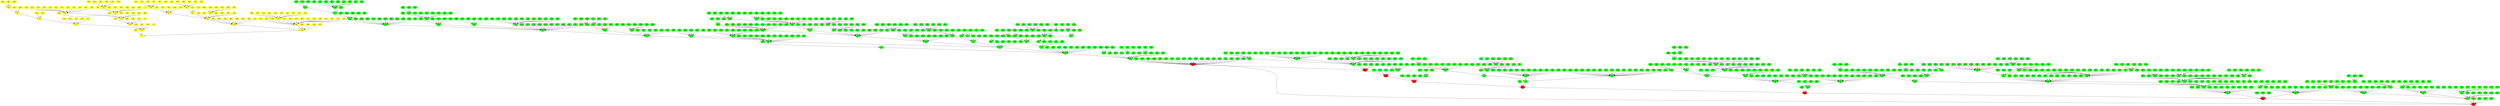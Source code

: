 digraph G {
1000->1
1000 [ style = filled, color=yellow ];
999->243
243->29
29->85
85->89
89->145
145->42
42->20
20->4
4->16
16->37
37->58
58->89
999 [ style = filled, color=green ];
998->226
226->44
44->32
32->13
13->10
10->1
998 [ style = filled, color=yellow ];
997->211
211->6
6->36
36->45
45->41
41->17
17->50
50->25
25->29
997 [ style = filled, color=green ];
996->198
198->146
146->53
53->34
34->25
996 [ style = filled, color=green ];
995->187
187->114
114->18
18->65
65->61
61->37
995 [ style = filled, color=green ];
994->178
178->114
994 [ style = filled, color=green ];
993->171
171->51
51->26
26->40
40->16
993 [ style = filled, color=green ];
992->166
166->73
73->58
992 [ style = filled, color=green ];
991->163
163->46
46->52
52->29
991 [ style = filled, color=green ];
990->162
162->41
990 [ style = filled, color=green ];
989->226
989 [ style = filled, color=yellow ];
988->209
209->85
988 [ style = filled, color=green ];
987->194
194->98
98->145
987 [ style = filled, color=green ];
986->181
181->66
66->72
72->53
986 [ style = filled, color=green ];
985->170
170->50
985 [ style = filled, color=green ];
984->161
161->38
38->73
984 [ style = filled, color=green ];
983->154
154->42
983 [ style = filled, color=green ];
982->149
149->98
982 [ style = filled, color=green ];
981->146
981 [ style = filled, color=green ];
980->145
980 [ style = filled, color=green ];
979->211
979 [ style = filled, color=green ];
978->194
978 [ style = filled, color=green ];
977->179
179->131
131->11
11->2
2->4
977 [ style = filled, color=green ];
976->166
976 [ style = filled, color=green ];
975->155
155->51
975 [ style = filled, color=green ];
974->146
974 [ style = filled, color=green ];
973->139
139->91
91->82
82->68
68->100
100->1
973 [ style = filled, color=yellow ];
972->134
134->26
972 [ style = filled, color=green ];
971->131
971 [ style = filled, color=green ];
970->130
130->10
970 [ style = filled, color=yellow ];
969->198
969 [ style = filled, color=green ];
968->181
968 [ style = filled, color=green ];
967->166
967 [ style = filled, color=green ];
966->153
153->35
35->34
966 [ style = filled, color=green ];
965->142
142->21
21->5
5->25
965 [ style = filled, color=green ];
964->133
133->19
19->82
964 [ style = filled, color=yellow ];
963->126
126->41
963 [ style = filled, color=green ];
962->121
121->6
962 [ style = filled, color=green ];
961->118
118->66
961 [ style = filled, color=green ];
960->117
117->51
960 [ style = filled, color=green ];
959->187
959 [ style = filled, color=green ];
958->170
958 [ style = filled, color=green ];
957->155
957 [ style = filled, color=green ];
956->142
956 [ style = filled, color=green ];
955->131
955 [ style = filled, color=green ];
954->122
122->9
9->81
81->65
954 [ style = filled, color=green ];
953->115
115->27
27->53
953 [ style = filled, color=green ];
952->110
110->2
952 [ style = filled, color=green ];
951->107
107->50
951 [ style = filled, color=green ];
950->106
106->37
950 [ style = filled, color=green ];
949->178
949 [ style = filled, color=green ];
948->161
948 [ style = filled, color=green ];
947->146
947 [ style = filled, color=green ];
946->133
946 [ style = filled, color=yellow ];
945->122
945 [ style = filled, color=green ];
944->113
113->11
944 [ style = filled, color=green ];
943->106
943 [ style = filled, color=green ];
942->101
101->2
942 [ style = filled, color=green ];
941->98
941 [ style = filled, color=green ];
940->97
97->130
940 [ style = filled, color=yellow ];
939->171
939 [ style = filled, color=green ];
938->154
938 [ style = filled, color=green ];
937->139
937 [ style = filled, color=yellow ];
936->126
936 [ style = filled, color=green ];
935->115
935 [ style = filled, color=green ];
934->106
934 [ style = filled, color=green ];
933->99
99->162
933 [ style = filled, color=green ];
932->94
94->97
932 [ style = filled, color=yellow ];
931->91
931 [ style = filled, color=yellow ];
930->90
90->81
930 [ style = filled, color=green ];
929->166
929 [ style = filled, color=green ];
928->149
928 [ style = filled, color=green ];
927->134
927 [ style = filled, color=green ];
926->121
926 [ style = filled, color=green ];
925->110
925 [ style = filled, color=green ];
924->101
924 [ style = filled, color=green ];
923->94
923 [ style = filled, color=yellow ];
922->89
922 [ style = filled, color=green ];
921->86
86->100
921 [ style = filled, color=yellow ];
920->85
920 [ style = filled, color=green ];
919->163
919 [ style = filled, color=green ];
918->146
918 [ style = filled, color=green ];
917->131
917 [ style = filled, color=green ];
916->118
916 [ style = filled, color=green ];
915->107
915 [ style = filled, color=green ];
914->98
914 [ style = filled, color=green ];
913->91
913 [ style = filled, color=yellow ];
912->86
912 [ style = filled, color=yellow ];
911->83
83->73
911 [ style = filled, color=green ];
910->82
910 [ style = filled, color=yellow ];
909->162
909 [ style = filled, color=green ];
908->145
908 [ style = filled, color=green ];
907->130
907 [ style = filled, color=yellow ];
906->117
906 [ style = filled, color=green ];
905->106
905 [ style = filled, color=green ];
904->97
904 [ style = filled, color=yellow ];
903->90
903 [ style = filled, color=green ];
902->85
902 [ style = filled, color=green ];
901->82
901 [ style = filled, color=yellow ];
900->81
900 [ style = filled, color=green ];
899->226
899 [ style = filled, color=yellow ];
898->209
898 [ style = filled, color=green ];
897->194
897 [ style = filled, color=green ];
896->181
896 [ style = filled, color=green ];
895->170
895 [ style = filled, color=green ];
894->161
894 [ style = filled, color=green ];
893->154
893 [ style = filled, color=green ];
892->149
892 [ style = filled, color=green ];
891->146
891 [ style = filled, color=green ];
890->145
890 [ style = filled, color=green ];
889->209
889 [ style = filled, color=green ];
888->192
192->86
888 [ style = filled, color=yellow ];
887->177
177->99
887 [ style = filled, color=green ];
886->164
164->53
886 [ style = filled, color=green ];
885->153
885 [ style = filled, color=green ];
884->144
144->33
33->18
884 [ style = filled, color=green ];
883->137
137->59
59->106
883 [ style = filled, color=green ];
882->132
132->14
14->17
882 [ style = filled, color=green ];
881->129
129->86
881 [ style = filled, color=yellow ];
880->128
128->69
69->117
880 [ style = filled, color=green ];
879->194
879 [ style = filled, color=green ];
878->177
878 [ style = filled, color=green ];
877->162
877 [ style = filled, color=green ];
876->149
876 [ style = filled, color=green ];
875->138
138->74
74->65
875 [ style = filled, color=green ];
874->129
874 [ style = filled, color=yellow ];
873->122
873 [ style = filled, color=green ];
872->117
872 [ style = filled, color=green ];
871->114
871 [ style = filled, color=green ];
870->113
870 [ style = filled, color=green ];
869->181
869 [ style = filled, color=green ];
868->164
868 [ style = filled, color=green ];
867->149
867 [ style = filled, color=green ];
866->136
136->46
866 [ style = filled, color=green ];
865->125
125->30
30->9
865 [ style = filled, color=green ];
864->116
116->38
864 [ style = filled, color=green ];
863->109
109->82
863 [ style = filled, color=yellow ];
862->104
104->17
862 [ style = filled, color=green ];
861->101
861 [ style = filled, color=green ];
860->100
860 [ style = filled, color=yellow ];
859->170
859 [ style = filled, color=green ];
858->153
858 [ style = filled, color=green ];
857->138
857 [ style = filled, color=green ];
856->125
856 [ style = filled, color=green ];
855->114
855 [ style = filled, color=green ];
854->105
105->26
854 [ style = filled, color=green ];
853->98
853 [ style = filled, color=green ];
852->93
93->90
852 [ style = filled, color=green ];
851->90
851 [ style = filled, color=green ];
850->89
850 [ style = filled, color=green ];
849->161
849 [ style = filled, color=green ];
848->144
848 [ style = filled, color=green ];
847->129
847 [ style = filled, color=yellow ];
846->116
846 [ style = filled, color=green ];
845->105
845 [ style = filled, color=green ];
844->96
96->117
844 [ style = filled, color=green ];
843->89
843 [ style = filled, color=green ];
842->84
84->80
80->64
64->52
842 [ style = filled, color=green ];
841->81
841 [ style = filled, color=green ];
840->80
840 [ style = filled, color=green ];
839->154
839 [ style = filled, color=green ];
838->137
838 [ style = filled, color=green ];
837->122
837 [ style = filled, color=green ];
836->109
836 [ style = filled, color=yellow ];
835->98
835 [ style = filled, color=green ];
834->89
834 [ style = filled, color=green ];
833->82
833 [ style = filled, color=yellow ];
832->77
77->98
832 [ style = filled, color=green ];
831->74
831 [ style = filled, color=green ];
830->73
830 [ style = filled, color=green ];
829->149
829 [ style = filled, color=green ];
828->132
828 [ style = filled, color=green ];
827->117
827 [ style = filled, color=green ];
826->104
826 [ style = filled, color=green ];
825->93
825 [ style = filled, color=green ];
824->84
824 [ style = filled, color=green ];
823->77
823 [ style = filled, color=green ];
822->72
822 [ style = filled, color=green ];
821->69
821 [ style = filled, color=green ];
820->68
820 [ style = filled, color=yellow ];
819->146
819 [ style = filled, color=green ];
818->129
818 [ style = filled, color=yellow ];
817->114
817 [ style = filled, color=green ];
816->101
816 [ style = filled, color=green ];
815->90
815 [ style = filled, color=green ];
814->81
814 [ style = filled, color=green ];
813->74
813 [ style = filled, color=green ];
812->69
812 [ style = filled, color=green ];
811->66
811 [ style = filled, color=green ];
810->65
810 [ style = filled, color=green ];
809->145
809 [ style = filled, color=green ];
808->128
808 [ style = filled, color=green ];
807->113
807 [ style = filled, color=green ];
806->100
806 [ style = filled, color=yellow ];
805->89
805 [ style = filled, color=green ];
804->80
804 [ style = filled, color=green ];
803->73
803 [ style = filled, color=green ];
802->68
802 [ style = filled, color=yellow ];
801->65
801 [ style = filled, color=green ];
800->64
800 [ style = filled, color=green ];
799->211
799 [ style = filled, color=green ];
798->194
798 [ style = filled, color=green ];
797->179
797 [ style = filled, color=green ];
796->166
796 [ style = filled, color=green ];
795->155
795 [ style = filled, color=green ];
794->146
794 [ style = filled, color=green ];
793->139
793 [ style = filled, color=yellow ];
792->134
792 [ style = filled, color=green ];
791->131
791 [ style = filled, color=green ];
790->130
790 [ style = filled, color=yellow ];
789->194
789 [ style = filled, color=green ];
788->177
788 [ style = filled, color=green ];
787->162
787 [ style = filled, color=green ];
786->149
786 [ style = filled, color=green ];
785->138
785 [ style = filled, color=green ];
784->129
784 [ style = filled, color=yellow ];
783->122
783 [ style = filled, color=green ];
782->117
782 [ style = filled, color=green ];
781->114
781 [ style = filled, color=green ];
780->113
780 [ style = filled, color=green ];
779->179
779 [ style = filled, color=green ];
778->162
778 [ style = filled, color=green ];
777->147
147->66
777 [ style = filled, color=green ];
776->134
776 [ style = filled, color=green ];
775->123
123->14
775 [ style = filled, color=green ];
774->114
774 [ style = filled, color=green ];
773->107
773 [ style = filled, color=green ];
772->102
102->5
772 [ style = filled, color=green ];
771->99
771 [ style = filled, color=green ];
770->98
770 [ style = filled, color=green ];
769->166
769 [ style = filled, color=green ];
768->149
768 [ style = filled, color=green ];
767->134
767 [ style = filled, color=green ];
766->121
766 [ style = filled, color=green ];
765->110
765 [ style = filled, color=green ];
764->101
764 [ style = filled, color=green ];
763->94
763 [ style = filled, color=yellow ];
762->89
762 [ style = filled, color=green ];
761->86
761 [ style = filled, color=yellow ];
760->85
760 [ style = filled, color=green ];
759->155
759 [ style = filled, color=green ];
758->138
758 [ style = filled, color=green ];
757->123
757 [ style = filled, color=green ];
756->110
756 [ style = filled, color=green ];
755->99
755 [ style = filled, color=green ];
754->90
754 [ style = filled, color=green ];
753->83
753 [ style = filled, color=green ];
752->78
78->113
752 [ style = filled, color=green ];
751->75
75->74
751 [ style = filled, color=green ];
750->74
750 [ style = filled, color=green ];
749->146
749 [ style = filled, color=green ];
748->129
748 [ style = filled, color=yellow ];
747->114
747 [ style = filled, color=green ];
746->101
746 [ style = filled, color=green ];
745->90
745 [ style = filled, color=green ];
744->81
744 [ style = filled, color=green ];
743->74
743 [ style = filled, color=green ];
742->69
742 [ style = filled, color=green ];
741->66
741 [ style = filled, color=green ];
740->65
740 [ style = filled, color=green ];
739->139
739 [ style = filled, color=yellow ];
738->122
738 [ style = filled, color=green ];
737->107
737 [ style = filled, color=green ];
736->94
736 [ style = filled, color=yellow ];
735->83
735 [ style = filled, color=green ];
734->74
734 [ style = filled, color=green ];
733->67
67->85
733 [ style = filled, color=green ];
732->62
62->40
732 [ style = filled, color=green ];
731->59
731 [ style = filled, color=green ];
730->58
730 [ style = filled, color=green ];
729->134
729 [ style = filled, color=green ];
728->117
728 [ style = filled, color=green ];
727->102
727 [ style = filled, color=green ];
726->89
726 [ style = filled, color=green ];
725->78
725 [ style = filled, color=green ];
724->69
724 [ style = filled, color=green ];
723->62
723 [ style = filled, color=green ];
722->57
57->74
722 [ style = filled, color=green ];
721->54
54->41
721 [ style = filled, color=green ];
720->53
720 [ style = filled, color=green ];
719->131
719 [ style = filled, color=green ];
718->114
718 [ style = filled, color=green ];
717->99
717 [ style = filled, color=green ];
716->86
716 [ style = filled, color=yellow ];
715->75
715 [ style = filled, color=green ];
714->66
714 [ style = filled, color=green ];
713->59
713 [ style = filled, color=green ];
712->54
712 [ style = filled, color=green ];
711->51
711 [ style = filled, color=green ];
710->50
710 [ style = filled, color=green ];
709->130
709 [ style = filled, color=yellow ];
708->113
708 [ style = filled, color=green ];
707->98
707 [ style = filled, color=green ];
706->85
706 [ style = filled, color=green ];
705->74
705 [ style = filled, color=green ];
704->65
704 [ style = filled, color=green ];
703->58
703 [ style = filled, color=green ];
702->53
702 [ style = filled, color=green ];
701->50
701 [ style = filled, color=green ];
700->49
49->97
700 [ style = filled, color=yellow ];
699->198
699 [ style = filled, color=green ];
698->181
698 [ style = filled, color=green ];
697->166
697 [ style = filled, color=green ];
696->153
696 [ style = filled, color=green ];
695->142
695 [ style = filled, color=green ];
694->133
694 [ style = filled, color=yellow ];
693->126
693 [ style = filled, color=green ];
692->121
692 [ style = filled, color=green ];
691->118
691 [ style = filled, color=green ];
690->117
690 [ style = filled, color=green ];
689->181
689 [ style = filled, color=green ];
688->164
688 [ style = filled, color=green ];
687->149
687 [ style = filled, color=green ];
686->136
686 [ style = filled, color=green ];
685->125
685 [ style = filled, color=green ];
684->116
684 [ style = filled, color=green ];
683->109
683 [ style = filled, color=yellow ];
682->104
682 [ style = filled, color=green ];
681->101
681 [ style = filled, color=green ];
680->100
680 [ style = filled, color=yellow ];
679->166
679 [ style = filled, color=green ];
678->149
678 [ style = filled, color=green ];
677->134
677 [ style = filled, color=green ];
676->121
676 [ style = filled, color=green ];
675->110
675 [ style = filled, color=green ];
674->101
674 [ style = filled, color=green ];
673->94
673 [ style = filled, color=yellow ];
672->89
672 [ style = filled, color=green ];
671->86
671 [ style = filled, color=yellow ];
670->85
670 [ style = filled, color=green ];
669->153
669 [ style = filled, color=green ];
668->136
668 [ style = filled, color=green ];
667->121
667 [ style = filled, color=green ];
666->108
108->65
666 [ style = filled, color=green ];
665->97
665 [ style = filled, color=yellow ];
664->88
88->128
664 [ style = filled, color=green ];
663->81
663 [ style = filled, color=green ];
662->76
76->85
662 [ style = filled, color=green ];
661->73
661 [ style = filled, color=green ];
660->72
660 [ style = filled, color=green ];
659->142
659 [ style = filled, color=green ];
658->125
658 [ style = filled, color=green ];
657->110
657 [ style = filled, color=green ];
656->97
656 [ style = filled, color=yellow ];
655->86
655 [ style = filled, color=yellow ];
654->77
654 [ style = filled, color=green ];
653->70
70->49
653 [ style = filled, color=yellow ];
652->65
652 [ style = filled, color=green ];
651->62
651 [ style = filled, color=green ];
650->61
650 [ style = filled, color=green ];
649->133
649 [ style = filled, color=yellow ];
648->116
648 [ style = filled, color=green ];
647->101
647 [ style = filled, color=green ];
646->88
646 [ style = filled, color=green ];
645->77
645 [ style = filled, color=green ];
644->68
644 [ style = filled, color=yellow ];
643->61
643 [ style = filled, color=green ];
642->56
56->61
642 [ style = filled, color=green ];
641->53
641 [ style = filled, color=green ];
640->52
640 [ style = filled, color=green ];
639->126
639 [ style = filled, color=green ];
638->109
638 [ style = filled, color=yellow ];
637->94
637 [ style = filled, color=yellow ];
636->81
636 [ style = filled, color=green ];
635->70
635 [ style = filled, color=yellow ];
634->61
634 [ style = filled, color=green ];
633->54
633 [ style = filled, color=green ];
632->49
632 [ style = filled, color=yellow ];
631->46
631 [ style = filled, color=green ];
630->45
630 [ style = filled, color=green ];
629->121
629 [ style = filled, color=green ];
628->104
628 [ style = filled, color=green ];
627->89
627 [ style = filled, color=green ];
626->76
626 [ style = filled, color=green ];
625->65
625 [ style = filled, color=green ];
624->56
624 [ style = filled, color=green ];
623->49
623 [ style = filled, color=yellow ];
622->44
622 [ style = filled, color=yellow ];
621->41
621 [ style = filled, color=green ];
620->40
620 [ style = filled, color=green ];
619->118
619 [ style = filled, color=green ];
618->101
618 [ style = filled, color=green ];
617->86
617 [ style = filled, color=yellow ];
616->73
616 [ style = filled, color=green ];
615->62
615 [ style = filled, color=green ];
614->53
614 [ style = filled, color=green ];
613->46
613 [ style = filled, color=green ];
612->41
612 [ style = filled, color=green ];
611->38
611 [ style = filled, color=green ];
610->37
610 [ style = filled, color=green ];
609->117
609 [ style = filled, color=green ];
608->100
608 [ style = filled, color=yellow ];
607->85
607 [ style = filled, color=green ];
606->72
606 [ style = filled, color=green ];
605->61
605 [ style = filled, color=green ];
604->52
604 [ style = filled, color=green ];
603->45
603 [ style = filled, color=green ];
602->40
602 [ style = filled, color=green ];
601->37
601 [ style = filled, color=green ];
600->36
600 [ style = filled, color=green ];
599->187
599 [ style = filled, color=green ];
598->170
598 [ style = filled, color=green ];
597->155
597 [ style = filled, color=green ];
596->142
596 [ style = filled, color=green ];
595->131
595 [ style = filled, color=green ];
594->122
594 [ style = filled, color=green ];
593->115
593 [ style = filled, color=green ];
592->110
592 [ style = filled, color=green ];
591->107
591 [ style = filled, color=green ];
590->106
590 [ style = filled, color=green ];
589->170
589 [ style = filled, color=green ];
588->153
588 [ style = filled, color=green ];
587->138
587 [ style = filled, color=green ];
586->125
586 [ style = filled, color=green ];
585->114
585 [ style = filled, color=green ];
584->105
584 [ style = filled, color=green ];
583->98
583 [ style = filled, color=green ];
582->93
582 [ style = filled, color=green ];
581->90
581 [ style = filled, color=green ];
580->89
580 [ style = filled, color=green ];
579->155
579 [ style = filled, color=green ];
578->138
578 [ style = filled, color=green ];
577->123
577 [ style = filled, color=green ];
576->110
576 [ style = filled, color=green ];
575->99
575 [ style = filled, color=green ];
574->90
574 [ style = filled, color=green ];
573->83
573 [ style = filled, color=green ];
572->78
572 [ style = filled, color=green ];
571->75
571 [ style = filled, color=green ];
570->74
570 [ style = filled, color=green ];
569->142
569 [ style = filled, color=green ];
568->125
568 [ style = filled, color=green ];
567->110
567 [ style = filled, color=green ];
566->97
566 [ style = filled, color=yellow ];
565->86
565 [ style = filled, color=yellow ];
564->77
564 [ style = filled, color=green ];
563->70
563 [ style = filled, color=yellow ];
562->65
562 [ style = filled, color=green ];
561->62
561 [ style = filled, color=green ];
560->61
560 [ style = filled, color=green ];
559->131
559 [ style = filled, color=green ];
558->114
558 [ style = filled, color=green ];
557->99
557 [ style = filled, color=green ];
556->86
556 [ style = filled, color=yellow ];
555->75
555 [ style = filled, color=green ];
554->66
554 [ style = filled, color=green ];
553->59
553 [ style = filled, color=green ];
552->54
552 [ style = filled, color=green ];
551->51
551 [ style = filled, color=green ];
550->50
550 [ style = filled, color=green ];
549->122
549 [ style = filled, color=green ];
548->105
548 [ style = filled, color=green ];
547->90
547 [ style = filled, color=green ];
546->77
546 [ style = filled, color=green ];
545->66
545 [ style = filled, color=green ];
544->57
544 [ style = filled, color=green ];
543->50
543 [ style = filled, color=green ];
542->45
542 [ style = filled, color=green ];
541->42
541 [ style = filled, color=green ];
540->41
540 [ style = filled, color=green ];
539->115
539 [ style = filled, color=green ];
538->98
538 [ style = filled, color=green ];
537->83
537 [ style = filled, color=green ];
536->70
536 [ style = filled, color=yellow ];
535->59
535 [ style = filled, color=green ];
534->50
534 [ style = filled, color=green ];
533->43
43->25
533 [ style = filled, color=green ];
532->38
532 [ style = filled, color=green ];
531->35
531 [ style = filled, color=green ];
530->34
530 [ style = filled, color=green ];
529->110
529 [ style = filled, color=green ];
528->93
528 [ style = filled, color=green ];
527->78
527 [ style = filled, color=green ];
526->65
526 [ style = filled, color=green ];
525->54
525 [ style = filled, color=green ];
524->45
524 [ style = filled, color=green ];
523->38
523 [ style = filled, color=green ];
522->33
522 [ style = filled, color=green ];
521->30
521 [ style = filled, color=green ];
520->29
520 [ style = filled, color=green ];
519->107
519 [ style = filled, color=green ];
518->90
518 [ style = filled, color=green ];
517->75
517 [ style = filled, color=green ];
516->62
516 [ style = filled, color=green ];
515->51
515 [ style = filled, color=green ];
514->42
514 [ style = filled, color=green ];
513->35
513 [ style = filled, color=green ];
512->30
512 [ style = filled, color=green ];
511->27
511 [ style = filled, color=green ];
510->26
510 [ style = filled, color=green ];
509->106
509 [ style = filled, color=green ];
508->89
508 [ style = filled, color=green ];
507->74
507 [ style = filled, color=green ];
506->61
506 [ style = filled, color=green ];
505->50
505 [ style = filled, color=green ];
504->41
504 [ style = filled, color=green ];
503->34
503 [ style = filled, color=green ];
502->29
502 [ style = filled, color=green ];
501->26
501 [ style = filled, color=green ];
500->25
500 [ style = filled, color=green ];
499->178
499 [ style = filled, color=green ];
498->161
498 [ style = filled, color=green ];
497->146
497 [ style = filled, color=green ];
496->133
496 [ style = filled, color=yellow ];
495->122
495 [ style = filled, color=green ];
494->113
494 [ style = filled, color=green ];
493->106
493 [ style = filled, color=green ];
492->101
492 [ style = filled, color=green ];
491->98
491 [ style = filled, color=green ];
490->97
490 [ style = filled, color=yellow ];
489->161
489 [ style = filled, color=green ];
488->144
488 [ style = filled, color=green ];
487->129
487 [ style = filled, color=yellow ];
486->116
486 [ style = filled, color=green ];
485->105
485 [ style = filled, color=green ];
484->96
484 [ style = filled, color=green ];
483->89
483 [ style = filled, color=green ];
482->84
482 [ style = filled, color=green ];
481->81
481 [ style = filled, color=green ];
480->80
480 [ style = filled, color=green ];
479->146
479 [ style = filled, color=green ];
478->129
478 [ style = filled, color=yellow ];
477->114
477 [ style = filled, color=green ];
476->101
476 [ style = filled, color=green ];
475->90
475 [ style = filled, color=green ];
474->81
474 [ style = filled, color=green ];
473->74
473 [ style = filled, color=green ];
472->69
472 [ style = filled, color=green ];
471->66
471 [ style = filled, color=green ];
470->65
470 [ style = filled, color=green ];
469->133
469 [ style = filled, color=yellow ];
468->116
468 [ style = filled, color=green ];
467->101
467 [ style = filled, color=green ];
466->88
466 [ style = filled, color=green ];
465->77
465 [ style = filled, color=green ];
464->68
464 [ style = filled, color=yellow ];
463->61
463 [ style = filled, color=green ];
462->56
462 [ style = filled, color=green ];
461->53
461 [ style = filled, color=green ];
460->52
460 [ style = filled, color=green ];
459->122
459 [ style = filled, color=green ];
458->105
458 [ style = filled, color=green ];
457->90
457 [ style = filled, color=green ];
456->77
456 [ style = filled, color=green ];
455->66
455 [ style = filled, color=green ];
454->57
454 [ style = filled, color=green ];
453->50
453 [ style = filled, color=green ];
452->45
452 [ style = filled, color=green ];
451->42
451 [ style = filled, color=green ];
450->41
450 [ style = filled, color=green ];
449->113
449 [ style = filled, color=green ];
448->96
448 [ style = filled, color=green ];
447->81
447 [ style = filled, color=green ];
446->68
446 [ style = filled, color=yellow ];
445->57
445 [ style = filled, color=green ];
444->48
48->80
444 [ style = filled, color=green ];
443->41
443 [ style = filled, color=green ];
442->36
442 [ style = filled, color=green ];
441->33
441 [ style = filled, color=green ];
440->32
440 [ style = filled, color=yellow ];
439->106
439 [ style = filled, color=green ];
438->89
438 [ style = filled, color=green ];
437->74
437 [ style = filled, color=green ];
436->61
436 [ style = filled, color=green ];
435->50
435 [ style = filled, color=green ];
434->41
434 [ style = filled, color=green ];
433->34
433 [ style = filled, color=green ];
432->29
432 [ style = filled, color=green ];
431->26
431 [ style = filled, color=green ];
430->25
430 [ style = filled, color=green ];
429->101
429 [ style = filled, color=green ];
428->84
428 [ style = filled, color=green ];
427->69
427 [ style = filled, color=green ];
426->56
426 [ style = filled, color=green ];
425->45
425 [ style = filled, color=green ];
424->36
424 [ style = filled, color=green ];
423->29
423 [ style = filled, color=green ];
422->24
24->20
422 [ style = filled, color=green ];
421->21
421 [ style = filled, color=green ];
420->20
420 [ style = filled, color=green ];
419->98
419 [ style = filled, color=green ];
418->81
418 [ style = filled, color=green ];
417->66
417 [ style = filled, color=green ];
416->53
416 [ style = filled, color=green ];
415->42
415 [ style = filled, color=green ];
414->33
414 [ style = filled, color=green ];
413->26
413 [ style = filled, color=green ];
412->21
412 [ style = filled, color=green ];
411->18
411 [ style = filled, color=green ];
410->17
410 [ style = filled, color=green ];
409->97
409 [ style = filled, color=yellow ];
408->80
408 [ style = filled, color=green ];
407->65
407 [ style = filled, color=green ];
406->52
406 [ style = filled, color=green ];
405->41
405 [ style = filled, color=green ];
404->32
404 [ style = filled, color=yellow ];
403->25
403 [ style = filled, color=green ];
402->20
402 [ style = filled, color=green ];
401->17
401 [ style = filled, color=green ];
400->16
400 [ style = filled, color=green ];
399->171
399 [ style = filled, color=green ];
398->154
398 [ style = filled, color=green ];
397->139
397 [ style = filled, color=yellow ];
396->126
396 [ style = filled, color=green ];
395->115
395 [ style = filled, color=green ];
394->106
394 [ style = filled, color=green ];
393->99
393 [ style = filled, color=green ];
392->94
392 [ style = filled, color=yellow ];
391->91
391 [ style = filled, color=yellow ];
390->90
390 [ style = filled, color=green ];
389->154
389 [ style = filled, color=green ];
388->137
388 [ style = filled, color=green ];
387->122
387 [ style = filled, color=green ];
386->109
386 [ style = filled, color=yellow ];
385->98
385 [ style = filled, color=green ];
384->89
384 [ style = filled, color=green ];
383->82
383 [ style = filled, color=yellow ];
382->77
382 [ style = filled, color=green ];
381->74
381 [ style = filled, color=green ];
380->73
380 [ style = filled, color=green ];
379->139
379 [ style = filled, color=yellow ];
378->122
378 [ style = filled, color=green ];
377->107
377 [ style = filled, color=green ];
376->94
376 [ style = filled, color=yellow ];
375->83
375 [ style = filled, color=green ];
374->74
374 [ style = filled, color=green ];
373->67
373 [ style = filled, color=green ];
372->62
372 [ style = filled, color=green ];
371->59
371 [ style = filled, color=green ];
370->58
370 [ style = filled, color=green ];
369->126
369 [ style = filled, color=green ];
368->109
368 [ style = filled, color=yellow ];
367->94
367 [ style = filled, color=yellow ];
366->81
366 [ style = filled, color=green ];
365->70
365 [ style = filled, color=yellow ];
364->61
364 [ style = filled, color=green ];
363->54
363 [ style = filled, color=green ];
362->49
362 [ style = filled, color=yellow ];
361->46
361 [ style = filled, color=green ];
360->45
360 [ style = filled, color=green ];
359->115
359 [ style = filled, color=green ];
358->98
358 [ style = filled, color=green ];
357->83
357 [ style = filled, color=green ];
356->70
356 [ style = filled, color=yellow ];
355->59
355 [ style = filled, color=green ];
354->50
354 [ style = filled, color=green ];
353->43
353 [ style = filled, color=green ];
352->38
352 [ style = filled, color=green ];
351->35
351 [ style = filled, color=green ];
350->34
350 [ style = filled, color=green ];
349->106
349 [ style = filled, color=green ];
348->89
348 [ style = filled, color=green ];
347->74
347 [ style = filled, color=green ];
346->61
346 [ style = filled, color=green ];
345->50
345 [ style = filled, color=green ];
344->41
344 [ style = filled, color=green ];
343->34
343 [ style = filled, color=green ];
342->29
342 [ style = filled, color=green ];
341->26
341 [ style = filled, color=green ];
340->25
340 [ style = filled, color=green ];
339->99
339 [ style = filled, color=green ];
338->82
338 [ style = filled, color=yellow ];
337->67
337 [ style = filled, color=green ];
336->54
336 [ style = filled, color=green ];
335->43
335 [ style = filled, color=green ];
334->34
334 [ style = filled, color=green ];
333->27
333 [ style = filled, color=green ];
332->22
22->8
8->64
332 [ style = filled, color=green ];
331->19
331 [ style = filled, color=yellow ];
330->18
330 [ style = filled, color=green ];
329->94
329 [ style = filled, color=yellow ];
328->77
328 [ style = filled, color=green ];
327->62
327 [ style = filled, color=green ];
326->49
326 [ style = filled, color=yellow ];
325->38
325 [ style = filled, color=green ];
324->29
324 [ style = filled, color=green ];
323->22
323 [ style = filled, color=green ];
322->17
322 [ style = filled, color=green ];
321->14
321 [ style = filled, color=green ];
320->13
320 [ style = filled, color=yellow ];
319->91
319 [ style = filled, color=yellow ];
318->74
318 [ style = filled, color=green ];
317->59
317 [ style = filled, color=green ];
316->46
316 [ style = filled, color=green ];
315->35
315 [ style = filled, color=green ];
314->26
314 [ style = filled, color=green ];
313->19
313 [ style = filled, color=yellow ];
312->14
312 [ style = filled, color=green ];
311->11
311 [ style = filled, color=green ];
310->10
310 [ style = filled, color=yellow ];
309->90
309 [ style = filled, color=green ];
308->73
308 [ style = filled, color=green ];
307->58
307 [ style = filled, color=green ];
306->45
306 [ style = filled, color=green ];
305->34
305 [ style = filled, color=green ];
304->25
304 [ style = filled, color=green ];
303->18
303 [ style = filled, color=green ];
302->13
302 [ style = filled, color=yellow ];
301->10
301 [ style = filled, color=yellow ];
300->9
300 [ style = filled, color=green ];
299->166
299 [ style = filled, color=green ];
298->149
298 [ style = filled, color=green ];
297->134
297 [ style = filled, color=green ];
296->121
296 [ style = filled, color=green ];
295->110
295 [ style = filled, color=green ];
294->101
294 [ style = filled, color=green ];
293->94
293 [ style = filled, color=yellow ];
292->89
292 [ style = filled, color=green ];
291->86
291 [ style = filled, color=yellow ];
290->85
290 [ style = filled, color=green ];
289->149
289 [ style = filled, color=green ];
288->132
288 [ style = filled, color=green ];
287->117
287 [ style = filled, color=green ];
286->104
286 [ style = filled, color=green ];
285->93
285 [ style = filled, color=green ];
284->84
284 [ style = filled, color=green ];
283->77
283 [ style = filled, color=green ];
282->72
282 [ style = filled, color=green ];
281->69
281 [ style = filled, color=green ];
280->68
280 [ style = filled, color=yellow ];
279->134
279 [ style = filled, color=green ];
278->117
278 [ style = filled, color=green ];
277->102
277 [ style = filled, color=green ];
276->89
276 [ style = filled, color=green ];
275->78
275 [ style = filled, color=green ];
274->69
274 [ style = filled, color=green ];
273->62
273 [ style = filled, color=green ];
272->57
272 [ style = filled, color=green ];
271->54
271 [ style = filled, color=green ];
270->53
270 [ style = filled, color=green ];
269->121
269 [ style = filled, color=green ];
268->104
268 [ style = filled, color=green ];
267->89
267 [ style = filled, color=green ];
266->76
266 [ style = filled, color=green ];
265->65
265 [ style = filled, color=green ];
264->56
264 [ style = filled, color=green ];
263->49
263 [ style = filled, color=yellow ];
262->44
262 [ style = filled, color=yellow ];
261->41
261 [ style = filled, color=green ];
260->40
260 [ style = filled, color=green ];
259->110
259 [ style = filled, color=green ];
258->93
258 [ style = filled, color=green ];
257->78
257 [ style = filled, color=green ];
256->65
256 [ style = filled, color=green ];
255->54
255 [ style = filled, color=green ];
254->45
254 [ style = filled, color=green ];
253->38
253 [ style = filled, color=green ];
252->33
252 [ style = filled, color=green ];
251->30
251 [ style = filled, color=green ];
250->29
250 [ style = filled, color=green ];
249->101
249 [ style = filled, color=green ];
248->84
248 [ style = filled, color=green ];
247->69
247 [ style = filled, color=green ];
246->56
246 [ style = filled, color=green ];
245->45
245 [ style = filled, color=green ];
244->36
244 [ style = filled, color=green ];
243 [ style = filled, color=green ];
242->24
242 [ style = filled, color=green ];
241->21
241 [ style = filled, color=green ];
240->20
240 [ style = filled, color=green ];
239->94
239 [ style = filled, color=yellow ];
238->77
238 [ style = filled, color=green ];
237->62
237 [ style = filled, color=green ];
236->49
236 [ style = filled, color=yellow ];
235->38
235 [ style = filled, color=green ];
234->29
234 [ style = filled, color=green ];
233->22
233 [ style = filled, color=green ];
232->17
232 [ style = filled, color=green ];
231->14
231 [ style = filled, color=green ];
230->13
230 [ style = filled, color=yellow ];
229->89
229 [ style = filled, color=green ];
228->72
228 [ style = filled, color=green ];
227->57
227 [ style = filled, color=green ];
226 [ style = filled, color=yellow ];
225->33
225 [ style = filled, color=green ];
224->24
224 [ style = filled, color=green ];
223->17
223 [ style = filled, color=green ];
222->12
12->5
222 [ style = filled, color=green ];
221->9
221 [ style = filled, color=green ];
220->8
220 [ style = filled, color=green ];
219->86
219 [ style = filled, color=yellow ];
218->69
218 [ style = filled, color=green ];
217->54
217 [ style = filled, color=green ];
216->41
216 [ style = filled, color=green ];
215->30
215 [ style = filled, color=green ];
214->21
214 [ style = filled, color=green ];
213->14
213 [ style = filled, color=green ];
212->9
212 [ style = filled, color=green ];
211 [ style = filled, color=green ];
210->5
210 [ style = filled, color=green ];
209 [ style = filled, color=green ];
208->68
208 [ style = filled, color=yellow ];
207->53
207 [ style = filled, color=green ];
206->40
206 [ style = filled, color=green ];
205->29
205 [ style = filled, color=green ];
204->20
204 [ style = filled, color=green ];
203->13
203 [ style = filled, color=yellow ];
202->8
202 [ style = filled, color=green ];
201->5
201 [ style = filled, color=green ];
200->4
200 [ style = filled, color=green ];
199->163
199 [ style = filled, color=green ];
198 [ style = filled, color=green ];
197->131
197 [ style = filled, color=green ];
196->118
196 [ style = filled, color=green ];
195->107
195 [ style = filled, color=green ];
194 [ style = filled, color=green ];
193->91
193 [ style = filled, color=yellow ];
192 [ style = filled, color=yellow ];
191->83
191 [ style = filled, color=green ];
190->82
190 [ style = filled, color=yellow ];
189->146
189 [ style = filled, color=green ];
188->129
188 [ style = filled, color=yellow ];
187 [ style = filled, color=green ];
186->101
186 [ style = filled, color=green ];
185->90
185 [ style = filled, color=green ];
184->81
184 [ style = filled, color=green ];
183->74
183 [ style = filled, color=green ];
182->69
182 [ style = filled, color=green ];
181 [ style = filled, color=green ];
180->65
180 [ style = filled, color=green ];
179 [ style = filled, color=green ];
178 [ style = filled, color=green ];
177 [ style = filled, color=green ];
176->86
176 [ style = filled, color=yellow ];
175->75
175 [ style = filled, color=green ];
174->66
174 [ style = filled, color=green ];
173->59
173 [ style = filled, color=green ];
172->54
172 [ style = filled, color=green ];
171 [ style = filled, color=green ];
170 [ style = filled, color=green ];
169->118
169 [ style = filled, color=green ];
168->101
168 [ style = filled, color=green ];
167->86
167 [ style = filled, color=yellow ];
166 [ style = filled, color=green ];
165->62
165 [ style = filled, color=green ];
164 [ style = filled, color=green ];
163 [ style = filled, color=green ];
162 [ style = filled, color=green ];
161 [ style = filled, color=green ];
160->37
160 [ style = filled, color=green ];
159->107
159 [ style = filled, color=green ];
158->90
158 [ style = filled, color=green ];
157->75
157 [ style = filled, color=green ];
156->62
156 [ style = filled, color=green ];
155 [ style = filled, color=green ];
154 [ style = filled, color=green ];
153 [ style = filled, color=green ];
152->30
152 [ style = filled, color=green ];
151->27
151 [ style = filled, color=green ];
150->26
150 [ style = filled, color=green ];
149 [ style = filled, color=green ];
148->81
148 [ style = filled, color=green ];
147 [ style = filled, color=green ];
146 [ style = filled, color=green ];
145 [ style = filled, color=red ];
144 [ style = filled, color=green ];
143->26
143 [ style = filled, color=green ];
142 [ style = filled, color=green ];
141->18
141 [ style = filled, color=green ];
140->17
140 [ style = filled, color=green ];
139 [ style = filled, color=yellow ];
138 [ style = filled, color=green ];
137 [ style = filled, color=green ];
136 [ style = filled, color=green ];
135->35
135 [ style = filled, color=green ];
134 [ style = filled, color=green ];
133 [ style = filled, color=yellow ];
132 [ style = filled, color=green ];
131 [ style = filled, color=green ];
130 [ style = filled, color=yellow ];
129 [ style = filled, color=yellow ];
128 [ style = filled, color=green ];
127->54
127 [ style = filled, color=green ];
126 [ style = filled, color=green ];
125 [ style = filled, color=green ];
124->21
124 [ style = filled, color=green ];
123 [ style = filled, color=green ];
122 [ style = filled, color=green ];
121 [ style = filled, color=green ];
120->5
120 [ style = filled, color=green ];
119->83
119 [ style = filled, color=green ];
118 [ style = filled, color=green ];
117 [ style = filled, color=green ];
116 [ style = filled, color=green ];
115 [ style = filled, color=green ];
114 [ style = filled, color=green ];
113 [ style = filled, color=green ];
112->6
112 [ style = filled, color=green ];
111->3
3->9
111 [ style = filled, color=green ];
110 [ style = filled, color=green ];
109 [ style = filled, color=yellow ];
108 [ style = filled, color=green ];
107 [ style = filled, color=green ];
106 [ style = filled, color=green ];
105 [ style = filled, color=green ];
104 [ style = filled, color=green ];
103->10
103 [ style = filled, color=yellow ];
102 [ style = filled, color=green ];
101 [ style = filled, color=green ];
100 [ style = filled, color=yellow ];
99 [ style = filled, color=green ];
98 [ style = filled, color=green ];
97 [ style = filled, color=yellow ];
96 [ style = filled, color=green ];
95->106
95 [ style = filled, color=green ];
94 [ style = filled, color=yellow ];
93 [ style = filled, color=green ];
92->85
92 [ style = filled, color=green ];
91 [ style = filled, color=yellow ];
90 [ style = filled, color=green ];
89 [ style = filled, color=red ];
88 [ style = filled, color=green ];
87->113
87 [ style = filled, color=green ];
86 [ style = filled, color=yellow ];
85 [ style = filled, color=green ];
84 [ style = filled, color=green ];
83 [ style = filled, color=green ];
82 [ style = filled, color=yellow ];
81 [ style = filled, color=green ];
80 [ style = filled, color=green ];
79->130
79 [ style = filled, color=yellow ];
78 [ style = filled, color=green ];
77 [ style = filled, color=green ];
76 [ style = filled, color=green ];
75 [ style = filled, color=green ];
74 [ style = filled, color=green ];
73 [ style = filled, color=green ];
72 [ style = filled, color=green ];
71->50
71 [ style = filled, color=green ];
70 [ style = filled, color=yellow ];
69 [ style = filled, color=green ];
68 [ style = filled, color=yellow ];
67 [ style = filled, color=green ];
66 [ style = filled, color=green ];
65 [ style = filled, color=green ];
64 [ style = filled, color=green ];
63->45
63 [ style = filled, color=green ];
62 [ style = filled, color=green ];
61 [ style = filled, color=green ];
60->36
60 [ style = filled, color=green ];
59 [ style = filled, color=green ];
58 [ style = filled, color=red ];
57 [ style = filled, color=green ];
56 [ style = filled, color=green ];
55->50
55 [ style = filled, color=green ];
54 [ style = filled, color=green ];
53 [ style = filled, color=green ];
52 [ style = filled, color=green ];
51 [ style = filled, color=green ];
50 [ style = filled, color=green ];
49 [ style = filled, color=yellow ];
48 [ style = filled, color=green ];
47->65
47 [ style = filled, color=green ];
46 [ style = filled, color=green ];
45 [ style = filled, color=green ];
44 [ style = filled, color=yellow ];
43 [ style = filled, color=green ];
42 [ style = filled, color=red ];
41 [ style = filled, color=green ];
40 [ style = filled, color=green ];
39->90
39 [ style = filled, color=green ];
38 [ style = filled, color=green ];
37 [ style = filled, color=red ];
36 [ style = filled, color=green ];
35 [ style = filled, color=green ];
34 [ style = filled, color=green ];
33 [ style = filled, color=green ];
32 [ style = filled, color=yellow ];
31->10
31 [ style = filled, color=yellow ];
30 [ style = filled, color=green ];
29 [ style = filled, color=green ];
28->68
28 [ style = filled, color=yellow ];
27 [ style = filled, color=green ];
26 [ style = filled, color=green ];
25 [ style = filled, color=green ];
24 [ style = filled, color=green ];
23->13
23 [ style = filled, color=yellow ];
22 [ style = filled, color=green ];
21 [ style = filled, color=green ];
20 [ style = filled, color=red ];
19 [ style = filled, color=yellow ];
18 [ style = filled, color=green ];
17 [ style = filled, color=green ];
16 [ style = filled, color=red ];
15->26
15 [ style = filled, color=green ];
14 [ style = filled, color=green ];
13 [ style = filled, color=yellow ];
12 [ style = filled, color=green ];
11 [ style = filled, color=green ];
10 [ style = filled, color=yellow ];
9 [ style = filled, color=green ];
8 [ style = filled, color=green ];
7->49
7 [ style = filled, color=yellow ];
6 [ style = filled, color=green ];
5 [ style = filled, color=green ];
4 [ style = filled, color=red ];
3 [ style = filled, color=green ];
2 [ style = filled, color=green ];
1 [ style = filled, color=yellow ];
}

